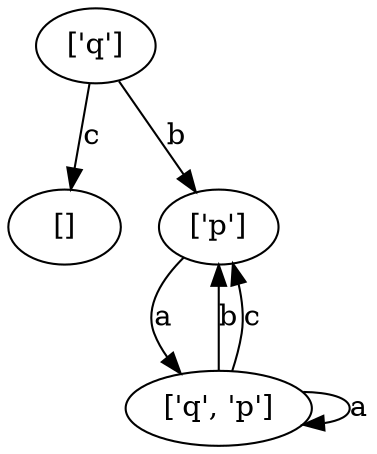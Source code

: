 digraph "" {
	"[]"	 [key="[]"];
	"['q']"	 [key="['q']"];
	"['q']" -> "[]"	 [label=c];
	"['p']"	 [key="['p']"];
	"['q']" -> "['p']"	 [label=b];
	"['q', 'p']"	 [key="['q', 'p']"];
	"['p']" -> "['q', 'p']"	 [label=a];
	"['q', 'p']" -> "['p']"	 [label=b];
	"['q', 'p']" -> "['p']"	 [label=c];
	"['q', 'p']" -> "['q', 'p']"	 [label=a];
}
